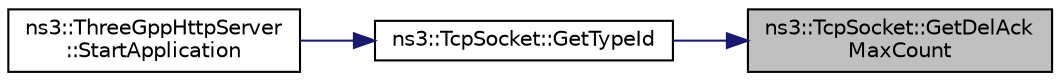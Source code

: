 digraph "ns3::TcpSocket::GetDelAckMaxCount"
{
 // LATEX_PDF_SIZE
  edge [fontname="Helvetica",fontsize="10",labelfontname="Helvetica",labelfontsize="10"];
  node [fontname="Helvetica",fontsize="10",shape=record];
  rankdir="RL";
  Node1 [label="ns3::TcpSocket::GetDelAck\lMaxCount",height=0.2,width=0.4,color="black", fillcolor="grey75", style="filled", fontcolor="black",tooltip="Get the number of packet to fire an ACK before delay timeout."];
  Node1 -> Node2 [dir="back",color="midnightblue",fontsize="10",style="solid",fontname="Helvetica"];
  Node2 [label="ns3::TcpSocket::GetTypeId",height=0.2,width=0.4,color="black", fillcolor="white", style="filled",URL="$classns3_1_1_tcp_socket.html#a3026dbda3dca84c3ec04d6776c86247a",tooltip="Get the type ID."];
  Node2 -> Node3 [dir="back",color="midnightblue",fontsize="10",style="solid",fontname="Helvetica"];
  Node3 [label="ns3::ThreeGppHttpServer\l::StartApplication",height=0.2,width=0.4,color="black", fillcolor="white", style="filled",URL="$classns3_1_1_three_gpp_http_server.html#a544fd4b36563a365fbd7013dc88c3bf0",tooltip="Application specific startup code."];
}
